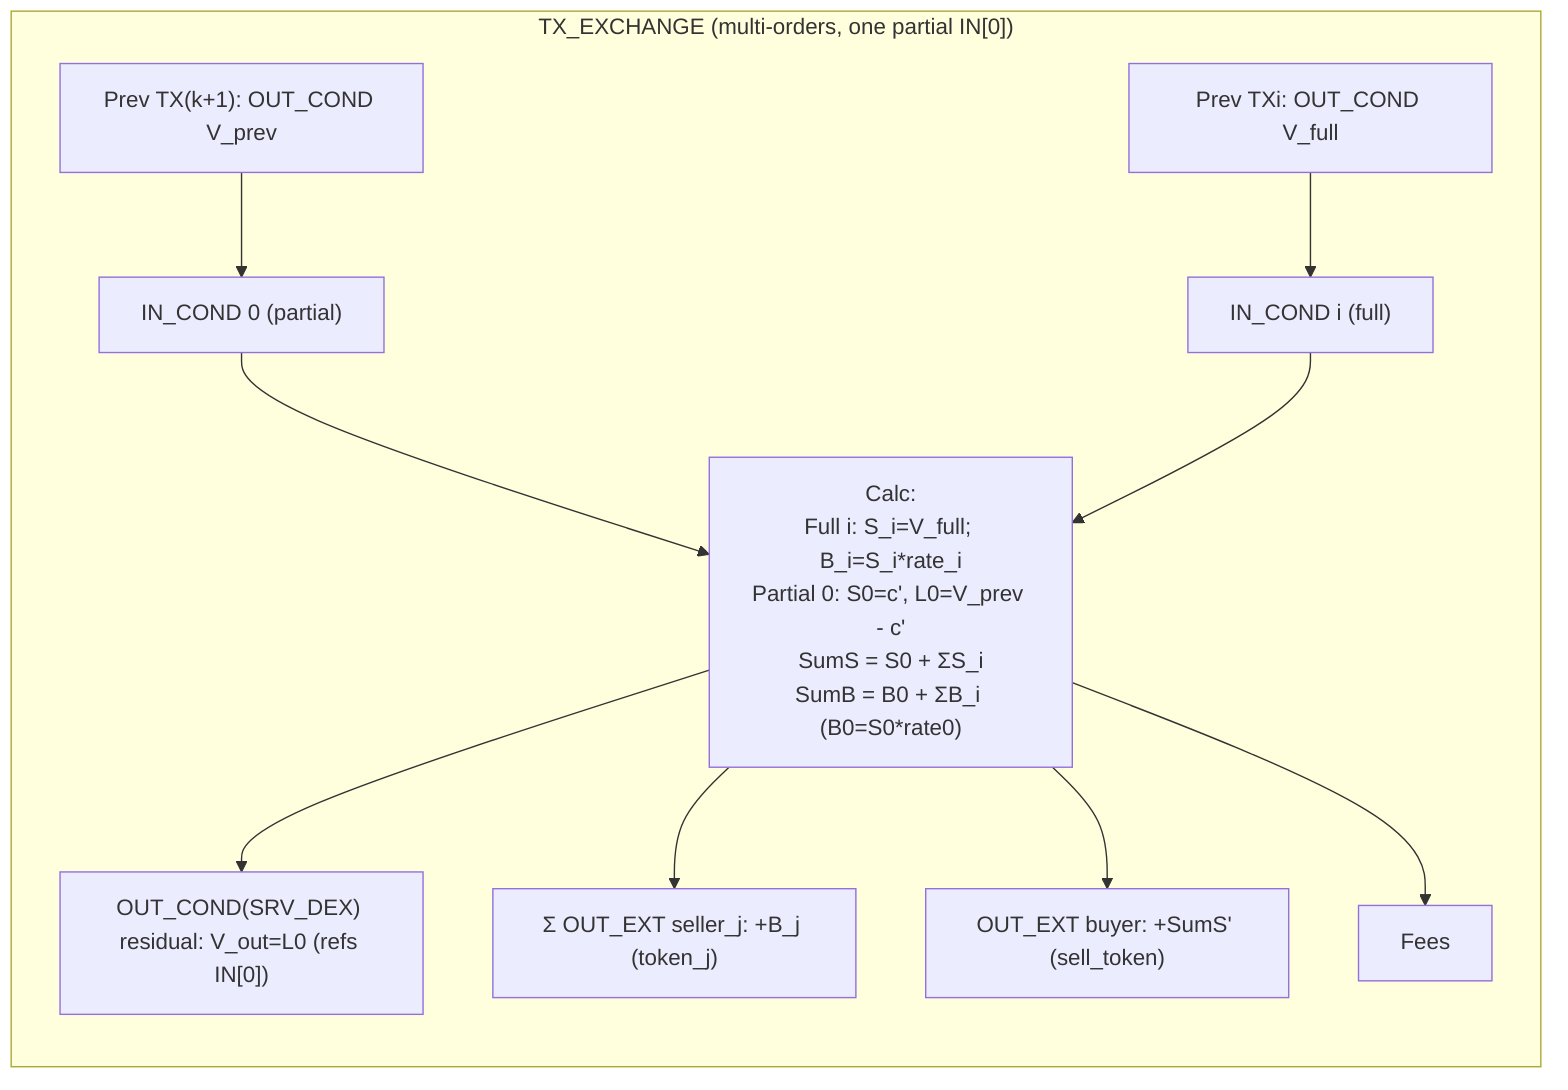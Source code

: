 flowchart LR

subgraph EX_MULTI_ONE_PARTIAL["TX_EXCHANGE (multi-orders, one partial IN[0])"]
  direction TB
  PREV_PART["Prev TX(k+1): OUT_COND V_prev"]
  PREV_FULL["Prev TXi: OUT_COND V_full"]
  IN0["IN_COND 0 (partial)"]
  INi["IN_COND i (full)"]
  CALC["Calc:<br/>Full i: S_i=V_full; B_i=S_i*rate_i<br/>Partial 0: S0=c', L0=V_prev - c'<br/>SumS = S0 + ΣS_i<br/>SumB = B0 + ΣB_i (B0=S0*rate0)"]
  OUT_RES["OUT_COND(SRV_DEX) residual: V_out=L0 (refs IN[0])"]
  OUT_PAY_SELLERS["Σ OUT_EXT seller_j: +B_j (token_j)"]
  OUT_PAY_BUYER["OUT_EXT buyer: +SumS' (sell_token)"]
  FEES["Fees"]
  PREV_PART --> IN0
  PREV_FULL --> INi
  IN0 --> CALC
  INi --> CALC
  CALC --> OUT_RES
  CALC --> OUT_PAY_SELLERS
  CALC --> OUT_PAY_BUYER
  CALC --> FEES
end